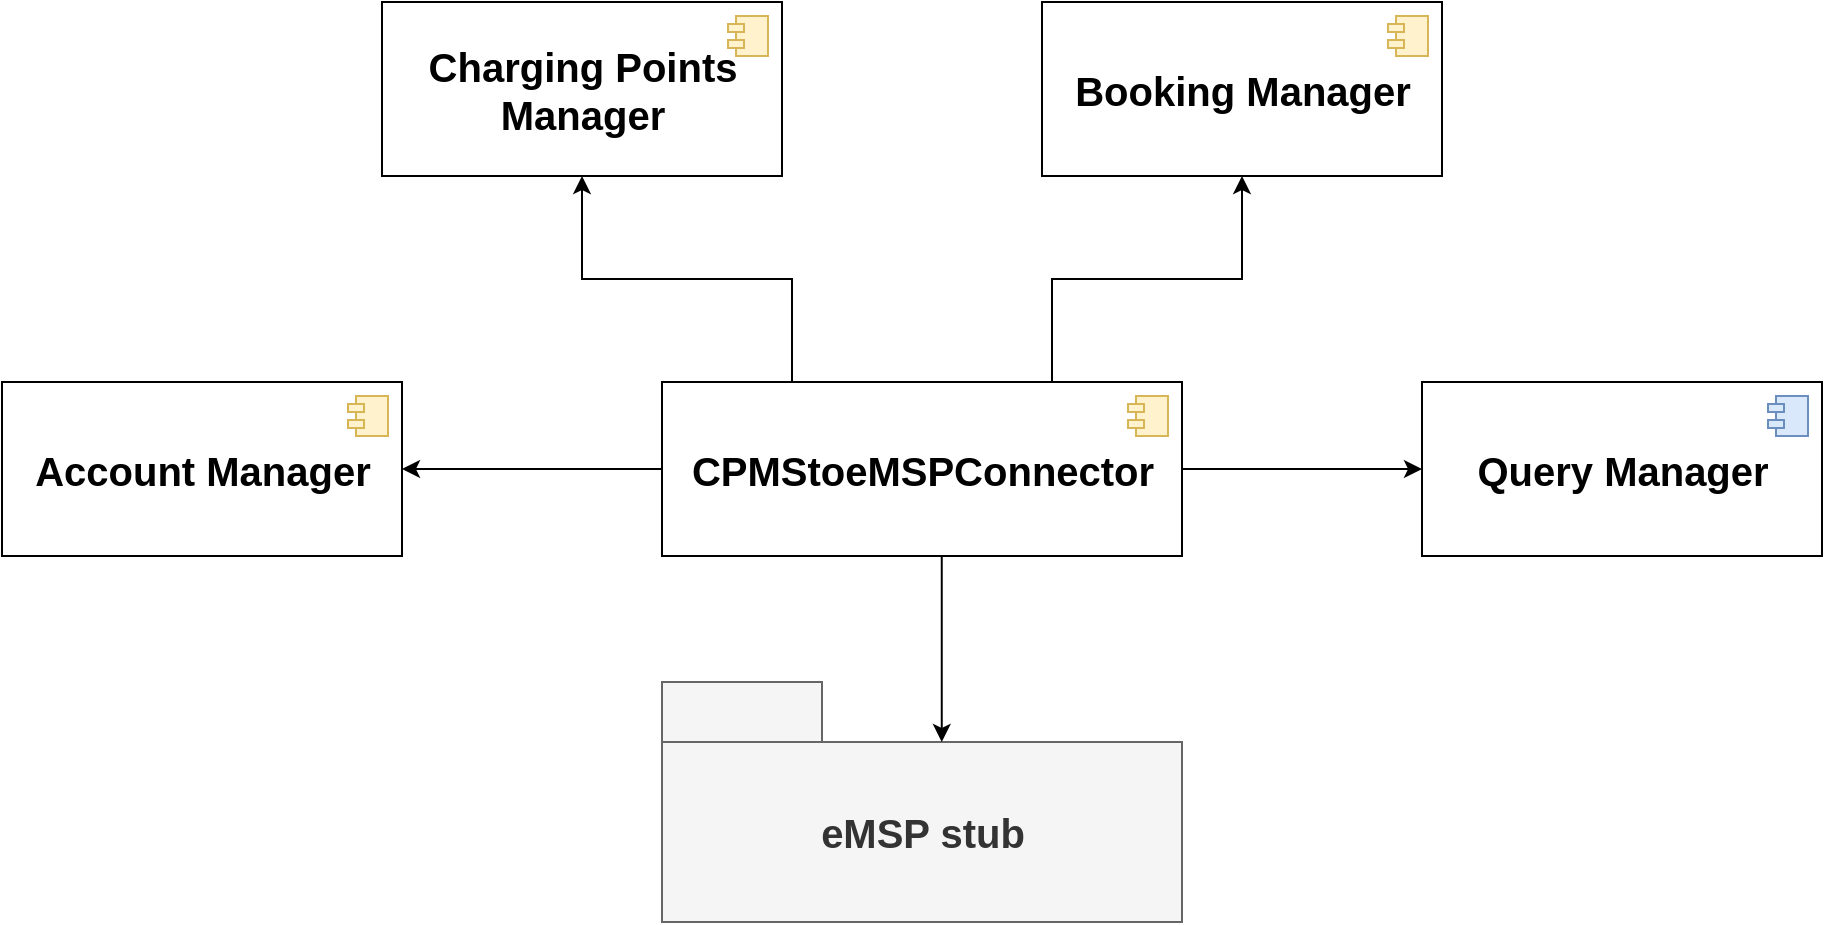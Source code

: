 <mxfile version="20.8.2" type="device"><diagram id="WDkam7UQzMazbu9BOgS6" name="Page-1"><mxGraphModel dx="3804" dy="1105" grid="1" gridSize="10" guides="1" tooltips="1" connect="1" arrows="1" fold="1" page="1" pageScale="1" pageWidth="850" pageHeight="1100" math="0" shadow="0"><root><mxCell id="0"/><mxCell id="1" parent="0"/><mxCell id="23" value="&lt;b style=&quot;font-size: 20px&quot;&gt;Account Manager&lt;/b&gt;" style="html=1;dropTarget=0;fontSize=20;sketch=0;" parent="1" vertex="1"><mxGeometry x="-70" y="510" width="200" height="87" as="geometry"/></mxCell><mxCell id="24" value="" style="shape=module;jettyWidth=8;jettyHeight=4;fontSize=20;fillColor=#fff2cc;strokeColor=#d6b656;" parent="23" vertex="1"><mxGeometry x="1" width="20" height="20" relative="1" as="geometry"><mxPoint x="-27" y="7" as="offset"/></mxGeometry></mxCell><mxCell id="25" value="&lt;b style=&quot;font-size: 20px&quot;&gt;Query Manager&lt;/b&gt;" style="html=1;dropTarget=0;fontSize=20;fontStyle=0;" parent="1" vertex="1"><mxGeometry x="640" y="510" width="200" height="87" as="geometry"/></mxCell><mxCell id="26" value="" style="shape=module;jettyWidth=8;jettyHeight=4;fontSize=20;fillColor=#dae8fc;strokeColor=#6c8ebf;" parent="25" vertex="1"><mxGeometry x="1" width="20" height="20" relative="1" as="geometry"><mxPoint x="-27" y="7" as="offset"/></mxGeometry></mxCell><mxCell id="27" value="&lt;b&gt;CPMStoeMSPConnector&lt;/b&gt;" style="html=1;dropTarget=0;fontSize=20;sketch=0;" parent="1" vertex="1"><mxGeometry x="260" y="510" width="260" height="87" as="geometry"/></mxCell><mxCell id="28" value="" style="shape=module;jettyWidth=8;jettyHeight=4;fontSize=20;fillColor=#fff2cc;strokeColor=#d6b656;" parent="27" vertex="1"><mxGeometry x="1" width="20" height="20" relative="1" as="geometry"><mxPoint x="-27" y="7" as="offset"/></mxGeometry></mxCell><mxCell id="29" value="" style="endArrow=classic;html=1;entryX=1;entryY=0.5;entryDx=0;entryDy=0;exitX=0;exitY=0.5;exitDx=0;exitDy=0;" parent="1" source="27" target="23" edge="1"><mxGeometry width="50" height="50" relative="1" as="geometry"><mxPoint x="370" y="630" as="sourcePoint"/><mxPoint x="420" y="580" as="targetPoint"/></mxGeometry></mxCell><mxCell id="30" value="" style="endArrow=classic;html=1;entryX=0;entryY=0.5;entryDx=0;entryDy=0;exitX=1;exitY=0.5;exitDx=0;exitDy=0;" parent="1" source="27" target="25" edge="1"><mxGeometry width="50" height="50" relative="1" as="geometry"><mxPoint x="370" y="630" as="sourcePoint"/><mxPoint x="420" y="580" as="targetPoint"/></mxGeometry></mxCell><mxCell id="31" value="eMSP stub" style="shape=folder;fontStyle=1;tabWidth=80;tabHeight=30;tabPosition=left;html=1;boundedLbl=1;fontSize=20;fillColor=#f5f5f5;fontColor=#333333;strokeColor=#666666;" parent="1" vertex="1"><mxGeometry x="260" y="660" width="260" height="120" as="geometry"/></mxCell><mxCell id="32" value="" style="endArrow=classic;html=1;fontSize=20;entryX=0.538;entryY=0.25;entryDx=0;entryDy=0;entryPerimeter=0;exitX=0.538;exitY=1;exitDx=0;exitDy=0;exitPerimeter=0;" parent="1" source="27" target="31" edge="1"><mxGeometry width="50" height="50" relative="1" as="geometry"><mxPoint x="390" y="640" as="sourcePoint"/><mxPoint x="420" y="580" as="targetPoint"/></mxGeometry></mxCell><mxCell id="U55032y1tReXRNtLqt-3-32" value="&lt;b style=&quot;font-size: 20px&quot;&gt;Charging Points&lt;br&gt;Manager&lt;br&gt;&lt;/b&gt;" style="html=1;dropTarget=0;fontSize=20;sketch=0;" vertex="1" parent="1"><mxGeometry x="120" y="320" width="200" height="87" as="geometry"/></mxCell><mxCell id="U55032y1tReXRNtLqt-3-33" value="" style="shape=module;jettyWidth=8;jettyHeight=4;fontSize=20;fillColor=#fff2cc;strokeColor=#d6b656;" vertex="1" parent="U55032y1tReXRNtLqt-3-32"><mxGeometry x="1" width="20" height="20" relative="1" as="geometry"><mxPoint x="-27" y="7" as="offset"/></mxGeometry></mxCell><mxCell id="U55032y1tReXRNtLqt-3-34" value="&lt;b style=&quot;font-size: 20px&quot;&gt;Booking Manager&lt;/b&gt;" style="html=1;dropTarget=0;fontSize=20;sketch=0;" vertex="1" parent="1"><mxGeometry x="450" y="320" width="200" height="87" as="geometry"/></mxCell><mxCell id="U55032y1tReXRNtLqt-3-35" value="" style="shape=module;jettyWidth=8;jettyHeight=4;fontSize=20;fillColor=#fff2cc;strokeColor=#d6b656;" vertex="1" parent="U55032y1tReXRNtLqt-3-34"><mxGeometry x="1" width="20" height="20" relative="1" as="geometry"><mxPoint x="-27" y="7" as="offset"/></mxGeometry></mxCell><mxCell id="U55032y1tReXRNtLqt-3-36" value="" style="endArrow=classic;html=1;rounded=0;entryX=0.5;entryY=1;entryDx=0;entryDy=0;exitX=0.25;exitY=0;exitDx=0;exitDy=0;edgeStyle=orthogonalEdgeStyle;" edge="1" parent="1" source="27" target="U55032y1tReXRNtLqt-3-32"><mxGeometry width="50" height="50" relative="1" as="geometry"><mxPoint x="-30" y="580" as="sourcePoint"/><mxPoint x="20" y="530" as="targetPoint"/></mxGeometry></mxCell><mxCell id="U55032y1tReXRNtLqt-3-37" value="" style="endArrow=classic;html=1;rounded=0;entryX=0.5;entryY=1;entryDx=0;entryDy=0;exitX=0.75;exitY=0;exitDx=0;exitDy=0;edgeStyle=orthogonalEdgeStyle;" edge="1" parent="1" source="27" target="U55032y1tReXRNtLqt-3-34"><mxGeometry width="50" height="50" relative="1" as="geometry"><mxPoint x="-30" y="580" as="sourcePoint"/><mxPoint x="20" y="530" as="targetPoint"/></mxGeometry></mxCell></root></mxGraphModel></diagram></mxfile>